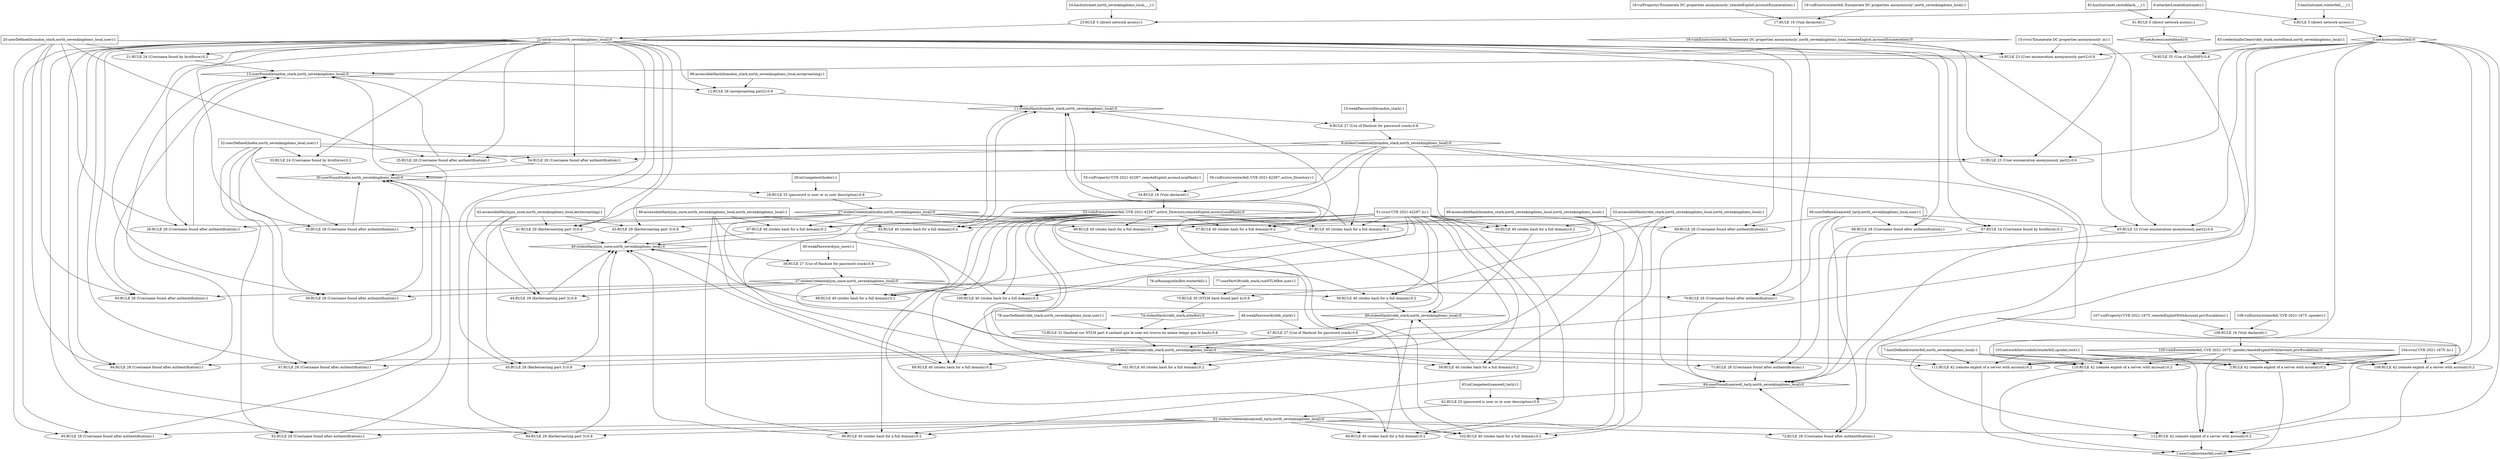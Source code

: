 digraph G {
	1 [label="1:execCode(winterfell,root):0",shape=diamond];
	2 [label="2:RULE 42 (remote exploit of a server with account):0.2",shape=ellipse];
	3 [label="3:netAccess(winterfell):0",shape=diamond];
	4 [label="4:RULE 5 (direct network access):1",shape=ellipse];
	5 [label="5:hacl(intranet,winterfell,_,_):1",shape=box];
	6 [label="6:attackerLocated(intranet):1",shape=box];
	7 [label="7:hostDefined(winterfell,north_sevenkingdoms_local):1",shape=box];
	8 [label="8:stolenCredential(brandon_stark,north_sevenkingdoms_local):0",shape=diamond];
	9 [label="9:RULE 27 (Use of Hashcat for password crack):0.8",shape=ellipse];
	10 [label="10:weakPassword(brandon_stark):1",shape=box];
	11 [label="11:stolenHash(brandon_stark,north_sevenkingdoms_local):0",shape=diamond];
	12 [label="12:RULE 26 (asreproasting part2):0.8",shape=ellipse];
	13 [label="13:userFound(brandon_stark,north_sevenkingdoms_local):0",shape=diamond];
	14 [label="14:RULE 23 (User enumeration anonymously part2):0.6",shape=ellipse];
	15 [label="15:cvss('Enumerate DC properties anonymously',m):1",shape=box];
	16 [label="16:vulnExists(winterfell,'Enumerate DC properties anonymously',north_sevenkingdoms_local,remoteExploit,accountEnumeration):0",shape=diamond];
	17 [label="17:RULE 16 (Vuln declared):1",shape=ellipse];
	18 [label="18:vulProperty('Enumerate DC properties anonymously',remoteExploit,accountEnumeration):1",shape=box];
	19 [label="19:vulExists(winterfell,'Enumerate DC properties anonymously',north_sevenkingdoms_local):1",shape=box];
	20 [label="20:userDefined(brandon_stark,north_sevenkingdoms_local,user):1",shape=box];
	21 [label="21:RULE 24 (Username found by brutforce):0.2",shape=ellipse];
	22 [label="22:netAccess(north_sevenkingdoms_local):0",shape=diamond];
	23 [label="23:RULE 5 (direct network access):1",shape=ellipse];
	24 [label="24:hacl(intranet,north_sevenkingdoms_local,_,_):1",shape=box];
	25 [label="25:RULE 28 (Username found after authentification):1",shape=ellipse];
	26 [label="26:RULE 28 (Username found after authentification):1",shape=ellipse];
	27 [label="27:stolenCredential(hodor,north_sevenkingdoms_local):0",shape=diamond];
	28 [label="28:RULE 25 (password is user or in user description):0.8",shape=ellipse];
	29 [label="29:inCompetent(hodor):1",shape=box];
	30 [label="30:userFound(hodor,north_sevenkingdoms_local):0",shape=diamond];
	31 [label="31:RULE 23 (User enumeration anonymously part2):0.6",shape=ellipse];
	32 [label="32:userDefined(hodor,north_sevenkingdoms_local,user):1",shape=box];
	33 [label="33:RULE 24 (Username found by brutforce):0.2",shape=ellipse];
	34 [label="34:RULE 28 (Username found after authentification):1",shape=ellipse];
	35 [label="35:RULE 28 (Username found after authentification):1",shape=ellipse];
	36 [label="36:RULE 28 (Username found after authentification):1",shape=ellipse];
	37 [label="37:stolenCredential(jon_snow,north_sevenkingdoms_local):0",shape=diamond];
	38 [label="38:RULE 27 (Use of Hashcat for password crack):0.8",shape=ellipse];
	39 [label="39:weakPassword(jon_snow):1",shape=box];
	40 [label="40:stolenHash(jon_snow,north_sevenkingdoms_local):0",shape=diamond];
	41 [label="41:RULE 29 (Kerberoasting part 3):0.8",shape=ellipse];
	42 [label="42:accessibleHash(jon_snow,north_sevenkingdoms_local,kerberoasting):1",shape=box];
	43 [label="43:RULE 29 (Kerberoasting part 3):0.8",shape=ellipse];
	44 [label="44:RULE 29 (Kerberoasting part 3):0.8",shape=ellipse];
	45 [label="45:RULE 29 (Kerberoasting part 3):0.8",shape=ellipse];
	46 [label="46:stolenCredential(robb_stark,north_sevenkingdoms_local):0",shape=diamond];
	47 [label="47:RULE 27 (Use of Hashcat for password crack):0.8",shape=ellipse];
	48 [label="48:weakPassword(robb_stark):1",shape=box];
	49 [label="49:stolenHash(robb_stark,north_sevenkingdoms_local):0",shape=diamond];
	50 [label="50:RULE 40 (stolen hash for a full domain):0.2",shape=ellipse];
	51 [label="51:cvss('CVE-2021-42287',h):1",shape=box];
	52 [label="52:accessibleHash(robb_stark,north_sevenkingdoms_local,north_sevenkingdoms_local):1",shape=box];
	53 [label="53:vulnExists(winterfell,'CVE-2021-42287',active_Directory,remoteExploit,accessLocalHash):0",shape=diamond];
	54 [label="54:RULE 16 (Vuln declared):1",shape=ellipse];
	55 [label="55:vulProperty('CVE-2021-42287',remoteExploit,accessLocalHash):1",shape=box];
	56 [label="56:vulExists(winterfell,'CVE-2021-42287',active_Directory):1",shape=box];
	57 [label="57:RULE 40 (stolen hash for a full domain):0.2",shape=ellipse];
	58 [label="58:RULE 40 (stolen hash for a full domain):0.2",shape=ellipse];
	59 [label="59:RULE 40 (stolen hash for a full domain):0.2",shape=ellipse];
	60 [label="60:RULE 40 (stolen hash for a full domain):0.2",shape=ellipse];
	61 [label="61:stolenCredential(samwell_tarly,north_sevenkingdoms_local):0",shape=diamond];
	62 [label="62:RULE 25 (password is user or in user description):0.8",shape=ellipse];
	63 [label="63:inCompetent(samwell_tarly):1",shape=box];
	64 [label="64:userFound(samwell_tarly,north_sevenkingdoms_local):0",shape=diamond];
	65 [label="65:RULE 23 (User enumeration anonymously part2):0.6",shape=ellipse];
	66 [label="66:userDefined(samwell_tarly,north_sevenkingdoms_local,user):1",shape=box];
	67 [label="67:RULE 24 (Username found by brutforce):0.2",shape=ellipse];
	68 [label="68:RULE 28 (Username found after authentification):1",shape=ellipse];
	69 [label="69:RULE 28 (Username found after authentification):1",shape=ellipse];
	70 [label="70:RULE 28 (Username found after authentification):1",shape=ellipse];
	71 [label="71:RULE 28 (Username found after authentification):1",shape=ellipse];
	72 [label="72:RULE 28 (Username found after authentification):1",shape=ellipse];
	73 [label="73:RULE 31 (hashcat sur NTLM part 4 sachant que le user est trouve en meme temps que le hash):0.8",shape=ellipse];
	74 [label="74:stolenHash(robb_stark,ntlmBot):0",shape=diamond];
	75 [label="75:RULE 30 (NTLM hash found part 4):0.8",shape=ellipse];
	76 [label="76:isRuning(ntlmBot,winterfell):1",shape=box];
	77 [label="77:userPartOf(robb_stark,runNTLMBot,user):1",shape=box];
	78 [label="78:userDefined(robb_stark,north_sevenkingdoms_local,user):1",shape=box];
	79 [label="79:RULE 35 (Use of DonPAPI):0.8",shape=ellipse];
	80 [label="80:netAccess(castelblack):0",shape=diamond];
	81 [label="81:RULE 5 (direct network access):1",shape=ellipse];
	82 [label="82:hacl(intranet,castelblack,_,_):1",shape=box];
	83 [label="83:credentialInClear(robb_stark,castelblack,north_sevenkingdoms_local):1",shape=box];
	84 [label="84:RULE 29 (Kerberoasting part 3):0.8",shape=ellipse];
	85 [label="85:RULE 40 (stolen hash for a full domain):0.2",shape=ellipse];
	86 [label="86:accessibleHash(jon_snow,north_sevenkingdoms_local,north_sevenkingdoms_local):1",shape=box];
	87 [label="87:RULE 40 (stolen hash for a full domain):0.2",shape=ellipse];
	88 [label="88:RULE 40 (stolen hash for a full domain):0.2",shape=ellipse];
	89 [label="89:RULE 40 (stolen hash for a full domain):0.2",shape=ellipse];
	90 [label="90:RULE 40 (stolen hash for a full domain):0.2",shape=ellipse];
	91 [label="91:RULE 28 (Username found after authentification):1",shape=ellipse];
	92 [label="92:RULE 28 (Username found after authentification):1",shape=ellipse];
	93 [label="93:RULE 28 (Username found after authentification):1",shape=ellipse];
	94 [label="94:RULE 28 (Username found after authentification):1",shape=ellipse];
	95 [label="95:RULE 28 (Username found after authentification):1",shape=ellipse];
	96 [label="96:accessibleHash(brandon_stark,north_sevenkingdoms_local,asreproasting):1",shape=box];
	97 [label="97:RULE 40 (stolen hash for a full domain):0.2",shape=ellipse];
	98 [label="98:accessibleHash(brandon_stark,north_sevenkingdoms_local,north_sevenkingdoms_local):1",shape=box];
	99 [label="99:RULE 40 (stolen hash for a full domain):0.2",shape=ellipse];
	100 [label="100:RULE 40 (stolen hash for a full domain):0.2",shape=ellipse];
	101 [label="101:RULE 40 (stolen hash for a full domain):0.2",shape=ellipse];
	102 [label="102:RULE 40 (stolen hash for a full domain):0.2",shape=ellipse];
	103 [label="103:networkServiceInfo(winterfell,spooler,root):1",shape=box];
	104 [label="104:cvss('CVE-2021-1675',h):1",shape=box];
	105 [label="105:vulnExists(winterfell,'CVE-2021-1675',spooler,remoteExploitWithAccount,privEscalation):0",shape=diamond];
	106 [label="106:RULE 16 (Vuln declared):1",shape=ellipse];
	107 [label="107:vulProperty('CVE-2021-1675',remoteExploitWithAccount,privEscalation):1",shape=box];
	108 [label="108:vulExists(winterfell,'CVE-2021-1675',spooler):1",shape=box];
	109 [label="109:RULE 42 (remote exploit of a server with account):0.2",shape=ellipse];
	110 [label="110:RULE 42 (remote exploit of a server with account):0.2",shape=ellipse];
	111 [label="111:RULE 42 (remote exploit of a server with account):0.2",shape=ellipse];
	112 [label="112:RULE 42 (remote exploit of a server with account):0.2",shape=ellipse];
	5 -> 	4;
	6 -> 	4;
	4 -> 	3;
	3 -> 	2;
	7 -> 	2;
	10 -> 	9;
	15 -> 	14;
	18 -> 	17;
	19 -> 	17;
	17 -> 	16;
	16 -> 	14;
	3 -> 	14;
	20 -> 	14;
	14 -> 	13;
	24 -> 	23;
	6 -> 	23;
	23 -> 	22;
	22 -> 	21;
	20 -> 	21;
	21 -> 	13;
	22 -> 	25;
	8 -> 	25;
	20 -> 	25;
	25 -> 	13;
	22 -> 	26;
	29 -> 	28;
	15 -> 	31;
	16 -> 	31;
	3 -> 	31;
	32 -> 	31;
	31 -> 	30;
	22 -> 	33;
	32 -> 	33;
	33 -> 	30;
	22 -> 	34;
	8 -> 	34;
	32 -> 	34;
	34 -> 	30;
	22 -> 	35;
	27 -> 	35;
	32 -> 	35;
	35 -> 	30;
	22 -> 	36;
	39 -> 	38;
	8 -> 	41;
	22 -> 	41;
	42 -> 	41;
	41 -> 	40;
	27 -> 	43;
	22 -> 	43;
	42 -> 	43;
	43 -> 	40;
	37 -> 	44;
	22 -> 	44;
	42 -> 	44;
	44 -> 	40;
	48 -> 	47;
	8 -> 	50;
	51 -> 	50;
	52 -> 	50;
	55 -> 	54;
	56 -> 	54;
	54 -> 	53;
	53 -> 	50;
	50 -> 	49;
	27 -> 	57;
	51 -> 	57;
	52 -> 	57;
	53 -> 	57;
	57 -> 	49;
	37 -> 	58;
	51 -> 	58;
	52 -> 	58;
	53 -> 	58;
	58 -> 	49;
	46 -> 	59;
	51 -> 	59;
	52 -> 	59;
	53 -> 	59;
	59 -> 	49;
	63 -> 	62;
	15 -> 	65;
	16 -> 	65;
	3 -> 	65;
	66 -> 	65;
	65 -> 	64;
	22 -> 	67;
	66 -> 	67;
	67 -> 	64;
	22 -> 	68;
	8 -> 	68;
	66 -> 	68;
	68 -> 	64;
	22 -> 	69;
	27 -> 	69;
	66 -> 	69;
	69 -> 	64;
	22 -> 	70;
	37 -> 	70;
	66 -> 	70;
	70 -> 	64;
	22 -> 	71;
	46 -> 	71;
	66 -> 	71;
	71 -> 	64;
	22 -> 	72;
	61 -> 	72;
	66 -> 	72;
	72 -> 	64;
	64 -> 	62;
	62 -> 	61;
	61 -> 	60;
	51 -> 	60;
	52 -> 	60;
	53 -> 	60;
	60 -> 	49;
	49 -> 	47;
	47 -> 	46;
	3 -> 	75;
	76 -> 	75;
	77 -> 	75;
	75 -> 	74;
	74 -> 	73;
	48 -> 	73;
	78 -> 	73;
	73 -> 	46;
	82 -> 	81;
	6 -> 	81;
	81 -> 	80;
	80 -> 	79;
	83 -> 	79;
	79 -> 	46;
	46 -> 	45;
	22 -> 	45;
	42 -> 	45;
	45 -> 	40;
	61 -> 	84;
	22 -> 	84;
	42 -> 	84;
	84 -> 	40;
	8 -> 	85;
	51 -> 	85;
	86 -> 	85;
	53 -> 	85;
	85 -> 	40;
	27 -> 	87;
	51 -> 	87;
	86 -> 	87;
	53 -> 	87;
	87 -> 	40;
	37 -> 	88;
	51 -> 	88;
	86 -> 	88;
	53 -> 	88;
	88 -> 	40;
	46 -> 	89;
	51 -> 	89;
	86 -> 	89;
	53 -> 	89;
	89 -> 	40;
	61 -> 	90;
	51 -> 	90;
	86 -> 	90;
	53 -> 	90;
	90 -> 	40;
	40 -> 	38;
	38 -> 	37;
	37 -> 	36;
	32 -> 	36;
	36 -> 	30;
	22 -> 	91;
	46 -> 	91;
	32 -> 	91;
	91 -> 	30;
	22 -> 	92;
	61 -> 	92;
	32 -> 	92;
	92 -> 	30;
	30 -> 	28;
	28 -> 	27;
	27 -> 	26;
	20 -> 	26;
	26 -> 	13;
	22 -> 	93;
	37 -> 	93;
	20 -> 	93;
	93 -> 	13;
	22 -> 	94;
	46 -> 	94;
	20 -> 	94;
	94 -> 	13;
	22 -> 	95;
	61 -> 	95;
	20 -> 	95;
	95 -> 	13;
	13 -> 	12;
	22 -> 	12;
	96 -> 	12;
	12 -> 	11;
	8 -> 	97;
	51 -> 	97;
	98 -> 	97;
	53 -> 	97;
	97 -> 	11;
	27 -> 	99;
	51 -> 	99;
	98 -> 	99;
	53 -> 	99;
	99 -> 	11;
	37 -> 	100;
	51 -> 	100;
	98 -> 	100;
	53 -> 	100;
	100 -> 	11;
	46 -> 	101;
	51 -> 	101;
	98 -> 	101;
	53 -> 	101;
	101 -> 	11;
	61 -> 	102;
	51 -> 	102;
	98 -> 	102;
	53 -> 	102;
	102 -> 	11;
	11 -> 	9;
	9 -> 	8;
	8 -> 	2;
	103 -> 	2;
	104 -> 	2;
	107 -> 	106;
	108 -> 	106;
	106 -> 	105;
	105 -> 	2;
	2 -> 	1;
	3 -> 	109;
	7 -> 	109;
	27 -> 	109;
	103 -> 	109;
	104 -> 	109;
	105 -> 	109;
	109 -> 	1;
	3 -> 	110;
	7 -> 	110;
	37 -> 	110;
	103 -> 	110;
	104 -> 	110;
	105 -> 	110;
	110 -> 	1;
	3 -> 	111;
	7 -> 	111;
	46 -> 	111;
	103 -> 	111;
	104 -> 	111;
	105 -> 	111;
	111 -> 	1;
	3 -> 	112;
	7 -> 	112;
	61 -> 	112;
	103 -> 	112;
	104 -> 	112;
	105 -> 	112;
	112 -> 	1;
}
